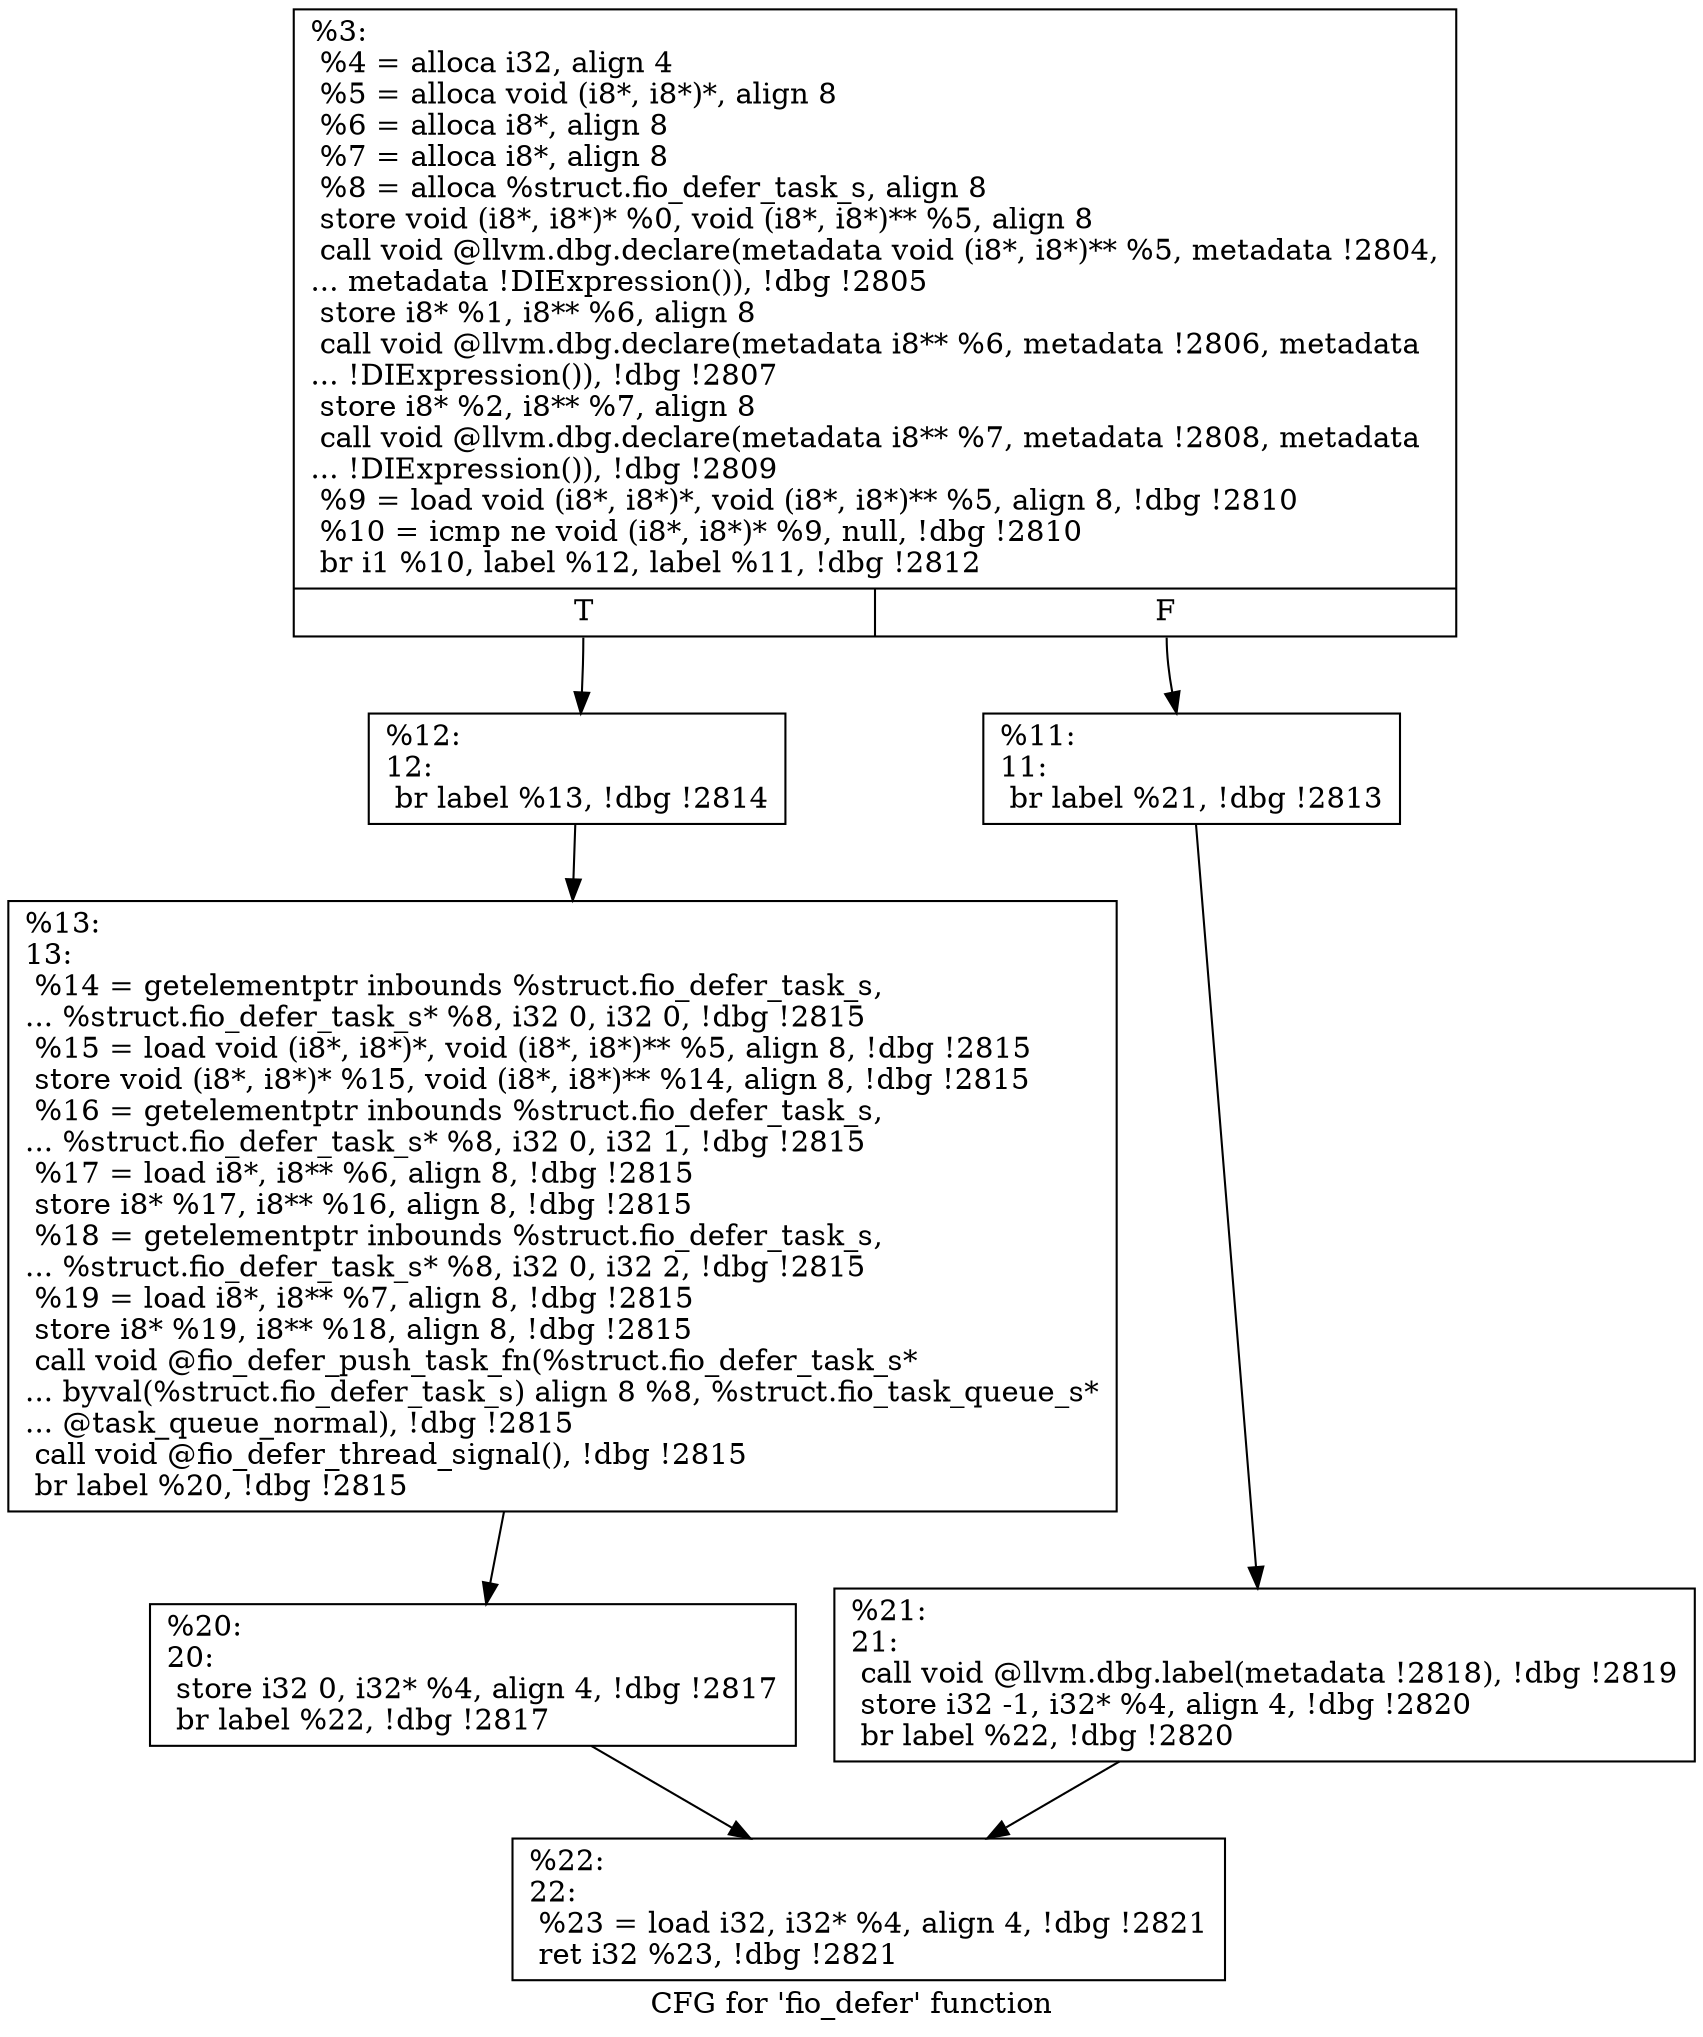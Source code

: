 digraph "CFG for 'fio_defer' function" {
	label="CFG for 'fio_defer' function";

	Node0x55685141bca0 [shape=record,label="{%3:\l  %4 = alloca i32, align 4\l  %5 = alloca void (i8*, i8*)*, align 8\l  %6 = alloca i8*, align 8\l  %7 = alloca i8*, align 8\l  %8 = alloca %struct.fio_defer_task_s, align 8\l  store void (i8*, i8*)* %0, void (i8*, i8*)** %5, align 8\l  call void @llvm.dbg.declare(metadata void (i8*, i8*)** %5, metadata !2804,\l... metadata !DIExpression()), !dbg !2805\l  store i8* %1, i8** %6, align 8\l  call void @llvm.dbg.declare(metadata i8** %6, metadata !2806, metadata\l... !DIExpression()), !dbg !2807\l  store i8* %2, i8** %7, align 8\l  call void @llvm.dbg.declare(metadata i8** %7, metadata !2808, metadata\l... !DIExpression()), !dbg !2809\l  %9 = load void (i8*, i8*)*, void (i8*, i8*)** %5, align 8, !dbg !2810\l  %10 = icmp ne void (i8*, i8*)* %9, null, !dbg !2810\l  br i1 %10, label %12, label %11, !dbg !2812\l|{<s0>T|<s1>F}}"];
	Node0x55685141bca0:s0 -> Node0x5568513b6250;
	Node0x55685141bca0:s1 -> Node0x5568513b6200;
	Node0x5568513b6200 [shape=record,label="{%11:\l11:                                               \l  br label %21, !dbg !2813\l}"];
	Node0x5568513b6200 -> Node0x5568513b6340;
	Node0x5568513b6250 [shape=record,label="{%12:\l12:                                               \l  br label %13, !dbg !2814\l}"];
	Node0x5568513b6250 -> Node0x5568513b62a0;
	Node0x5568513b62a0 [shape=record,label="{%13:\l13:                                               \l  %14 = getelementptr inbounds %struct.fio_defer_task_s,\l... %struct.fio_defer_task_s* %8, i32 0, i32 0, !dbg !2815\l  %15 = load void (i8*, i8*)*, void (i8*, i8*)** %5, align 8, !dbg !2815\l  store void (i8*, i8*)* %15, void (i8*, i8*)** %14, align 8, !dbg !2815\l  %16 = getelementptr inbounds %struct.fio_defer_task_s,\l... %struct.fio_defer_task_s* %8, i32 0, i32 1, !dbg !2815\l  %17 = load i8*, i8** %6, align 8, !dbg !2815\l  store i8* %17, i8** %16, align 8, !dbg !2815\l  %18 = getelementptr inbounds %struct.fio_defer_task_s,\l... %struct.fio_defer_task_s* %8, i32 0, i32 2, !dbg !2815\l  %19 = load i8*, i8** %7, align 8, !dbg !2815\l  store i8* %19, i8** %18, align 8, !dbg !2815\l  call void @fio_defer_push_task_fn(%struct.fio_defer_task_s*\l... byval(%struct.fio_defer_task_s) align 8 %8, %struct.fio_task_queue_s*\l... @task_queue_normal), !dbg !2815\l  call void @fio_defer_thread_signal(), !dbg !2815\l  br label %20, !dbg !2815\l}"];
	Node0x5568513b62a0 -> Node0x5568513b62f0;
	Node0x5568513b62f0 [shape=record,label="{%20:\l20:                                               \l  store i32 0, i32* %4, align 4, !dbg !2817\l  br label %22, !dbg !2817\l}"];
	Node0x5568513b62f0 -> Node0x5568513b6390;
	Node0x5568513b6340 [shape=record,label="{%21:\l21:                                               \l  call void @llvm.dbg.label(metadata !2818), !dbg !2819\l  store i32 -1, i32* %4, align 4, !dbg !2820\l  br label %22, !dbg !2820\l}"];
	Node0x5568513b6340 -> Node0x5568513b6390;
	Node0x5568513b6390 [shape=record,label="{%22:\l22:                                               \l  %23 = load i32, i32* %4, align 4, !dbg !2821\l  ret i32 %23, !dbg !2821\l}"];
}

